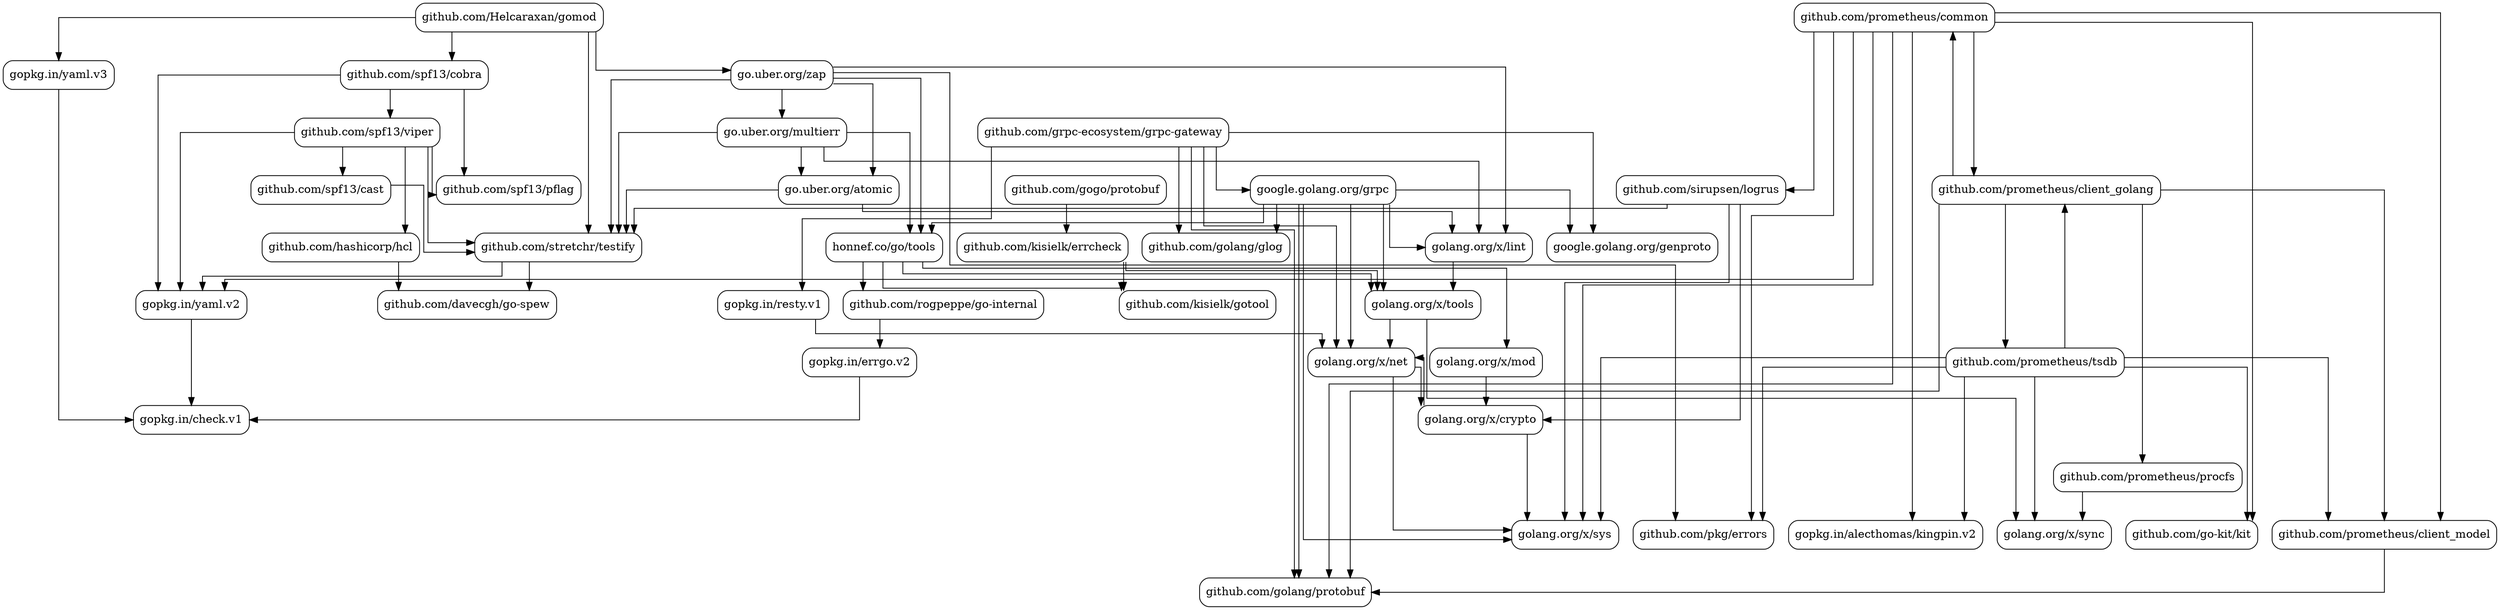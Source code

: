 strict digraph {
  node [shape=box,style=rounded]
  start=0
  splines=ortho
  "github.com/Helcaraxan/gomod"
  "github.com/davecgh/go-spew"
  "github.com/go-kit/kit"
  "github.com/gogo/protobuf"
  "github.com/golang/glog"
  "github.com/golang/protobuf"
  "github.com/grpc-ecosystem/grpc-gateway"
  "github.com/hashicorp/hcl"
  "github.com/kisielk/errcheck"
  "github.com/kisielk/gotool"
  "github.com/pkg/errors"
  "github.com/prometheus/client_golang"
  "github.com/prometheus/client_model"
  "github.com/prometheus/common"
  "github.com/prometheus/procfs"
  "github.com/prometheus/tsdb"
  "github.com/rogpeppe/go-internal"
  "github.com/sirupsen/logrus"
  "github.com/spf13/cast"
  "github.com/spf13/cobra"
  "github.com/spf13/pflag"
  "github.com/spf13/viper"
  "github.com/stretchr/testify"
  "go.uber.org/atomic"
  "go.uber.org/multierr"
  "go.uber.org/zap"
  "golang.org/x/crypto"
  "golang.org/x/lint"
  "golang.org/x/mod"
  "golang.org/x/net"
  "golang.org/x/sync"
  "golang.org/x/sys"
  "golang.org/x/tools"
  "google.golang.org/genproto"
  "google.golang.org/grpc"
  "gopkg.in/alecthomas/kingpin.v2"
  "gopkg.in/check.v1"
  "gopkg.in/errgo.v2"
  "gopkg.in/resty.v1"
  "gopkg.in/yaml.v2"
  "gopkg.in/yaml.v3"
  "honnef.co/go/tools"
  "github.com/Helcaraxan/gomod" -> "github.com/spf13/cobra"
  "github.com/Helcaraxan/gomod" -> "github.com/stretchr/testify" [minlen=3]
  "github.com/Helcaraxan/gomod" -> "go.uber.org/zap"
  "github.com/Helcaraxan/gomod" -> "gopkg.in/yaml.v3"
  "github.com/gogo/protobuf" -> "github.com/kisielk/errcheck"
  "github.com/grpc-ecosystem/grpc-gateway" -> "github.com/golang/glog" [minlen=2]
  "github.com/grpc-ecosystem/grpc-gateway" -> "github.com/golang/protobuf" [minlen=2]
  "github.com/grpc-ecosystem/grpc-gateway" -> "golang.org/x/net" [minlen=2]
  "github.com/grpc-ecosystem/grpc-gateway" -> "google.golang.org/genproto" [minlen=2]
  "github.com/grpc-ecosystem/grpc-gateway" -> "google.golang.org/grpc"
  "github.com/grpc-ecosystem/grpc-gateway" -> "gopkg.in/resty.v1"
  "github.com/hashicorp/hcl" -> "github.com/davecgh/go-spew"
  "github.com/kisielk/errcheck" -> "github.com/kisielk/gotool"
  "github.com/kisielk/errcheck" -> "golang.org/x/tools"
  "github.com/prometheus/client_golang" -> "github.com/golang/protobuf" [minlen=3]
  "github.com/prometheus/client_golang" -> "github.com/prometheus/client_model" [minlen=2]
  "github.com/prometheus/client_golang" -> "github.com/prometheus/common" [minlen=3]
  "github.com/prometheus/client_golang" -> "github.com/prometheus/procfs" [minlen=3]
  "github.com/prometheus/client_golang" -> "github.com/prometheus/tsdb" [minlen=3]
  "github.com/prometheus/client_model" -> "github.com/golang/protobuf"
  "github.com/prometheus/common" -> "github.com/go-kit/kit" [minlen=3]
  "github.com/prometheus/common" -> "github.com/golang/protobuf" [minlen=4]
  "github.com/prometheus/common" -> "github.com/pkg/errors" [minlen=3]
  "github.com/prometheus/common" -> "github.com/prometheus/client_golang"
  "github.com/prometheus/common" -> "github.com/prometheus/client_model" [minlen=3]
  "github.com/prometheus/common" -> "github.com/sirupsen/logrus" [minlen=3]
  "github.com/prometheus/common" -> "golang.org/x/sys" [minlen=4]
  "github.com/prometheus/common" -> "gopkg.in/alecthomas/kingpin.v2" [minlen=3]
  "github.com/prometheus/common" -> "gopkg.in/yaml.v2" [minlen=5]
  "github.com/prometheus/procfs" -> "golang.org/x/sync"
  "github.com/prometheus/tsdb" -> "github.com/go-kit/kit" [minlen=3]
  "github.com/prometheus/tsdb" -> "github.com/pkg/errors" [minlen=3]
  "github.com/prometheus/tsdb" -> "github.com/prometheus/client_golang"
  "github.com/prometheus/tsdb" -> "github.com/prometheus/client_model" [minlen=3]
  "github.com/prometheus/tsdb" -> "golang.org/x/sync" [minlen=3]
  "github.com/prometheus/tsdb" -> "golang.org/x/sys" [minlen=3]
  "github.com/prometheus/tsdb" -> "gopkg.in/alecthomas/kingpin.v2" [minlen=3]
  "github.com/rogpeppe/go-internal" -> "gopkg.in/errgo.v2"
  "github.com/sirupsen/logrus" -> "github.com/stretchr/testify"
  "github.com/sirupsen/logrus" -> "golang.org/x/crypto"
  "github.com/sirupsen/logrus" -> "golang.org/x/sys" [minlen=3]
  "github.com/spf13/cast" -> "github.com/stretchr/testify"
  "github.com/spf13/cobra" -> "github.com/spf13/pflag" [minlen=2]
  "github.com/spf13/cobra" -> "github.com/spf13/viper"
  "github.com/spf13/cobra" -> "gopkg.in/yaml.v2" [minlen=4]
  "github.com/spf13/viper" -> "github.com/hashicorp/hcl"
  "github.com/spf13/viper" -> "github.com/spf13/cast"
  "github.com/spf13/viper" -> "github.com/spf13/pflag"
  "github.com/spf13/viper" -> "github.com/stretchr/testify" [minlen=2]
  "github.com/spf13/viper" -> "gopkg.in/yaml.v2" [minlen=3]
  "github.com/stretchr/testify" -> "github.com/davecgh/go-spew"
  "github.com/stretchr/testify" -> "gopkg.in/yaml.v2"
  "go.uber.org/atomic" -> "github.com/stretchr/testify"
  "go.uber.org/atomic" -> "golang.org/x/lint"
  "go.uber.org/multierr" -> "github.com/stretchr/testify" [minlen=2]
  "go.uber.org/multierr" -> "go.uber.org/atomic"
  "go.uber.org/multierr" -> "golang.org/x/lint" [minlen=2]
  "go.uber.org/multierr" -> "honnef.co/go/tools"
  "go.uber.org/zap" -> "github.com/pkg/errors"
  "go.uber.org/zap" -> "github.com/stretchr/testify" [minlen=2]
  "go.uber.org/zap" -> "go.uber.org/atomic" [minlen=2]
  "go.uber.org/zap" -> "go.uber.org/multierr"
  "go.uber.org/zap" -> "golang.org/x/lint" [minlen=3]
  "go.uber.org/zap" -> "honnef.co/go/tools" [minlen=2]
  "golang.org/x/crypto" -> "golang.org/x/net"
  "golang.org/x/crypto" -> "golang.org/x/sys" [minlen=2]
  "golang.org/x/lint" -> "golang.org/x/tools"
  "golang.org/x/mod" -> "golang.org/x/crypto"
  "golang.org/x/net" -> "golang.org/x/crypto"
  "golang.org/x/net" -> "golang.org/x/sys" [minlen=3]
  "golang.org/x/tools" -> "golang.org/x/net"
  "golang.org/x/tools" -> "golang.org/x/sync"
  "google.golang.org/grpc" -> "github.com/golang/glog"
  "google.golang.org/grpc" -> "github.com/golang/protobuf"
  "google.golang.org/grpc" -> "golang.org/x/lint"
  "google.golang.org/grpc" -> "golang.org/x/net" [minlen=3]
  "google.golang.org/grpc" -> "golang.org/x/sys" [minlen=4]
  "google.golang.org/grpc" -> "golang.org/x/tools" [minlen=2]
  "google.golang.org/grpc" -> "google.golang.org/genproto"
  "google.golang.org/grpc" -> "honnef.co/go/tools"
  "gopkg.in/errgo.v2" -> "gopkg.in/check.v1"
  "gopkg.in/resty.v1" -> "golang.org/x/net"
  "gopkg.in/yaml.v2" -> "gopkg.in/check.v1"
  "gopkg.in/yaml.v3" -> "gopkg.in/check.v1"
  "honnef.co/go/tools" -> "github.com/kisielk/gotool"
  "honnef.co/go/tools" -> "github.com/rogpeppe/go-internal"
  "honnef.co/go/tools" -> "golang.org/x/mod"
  "honnef.co/go/tools" -> "golang.org/x/tools"
}
